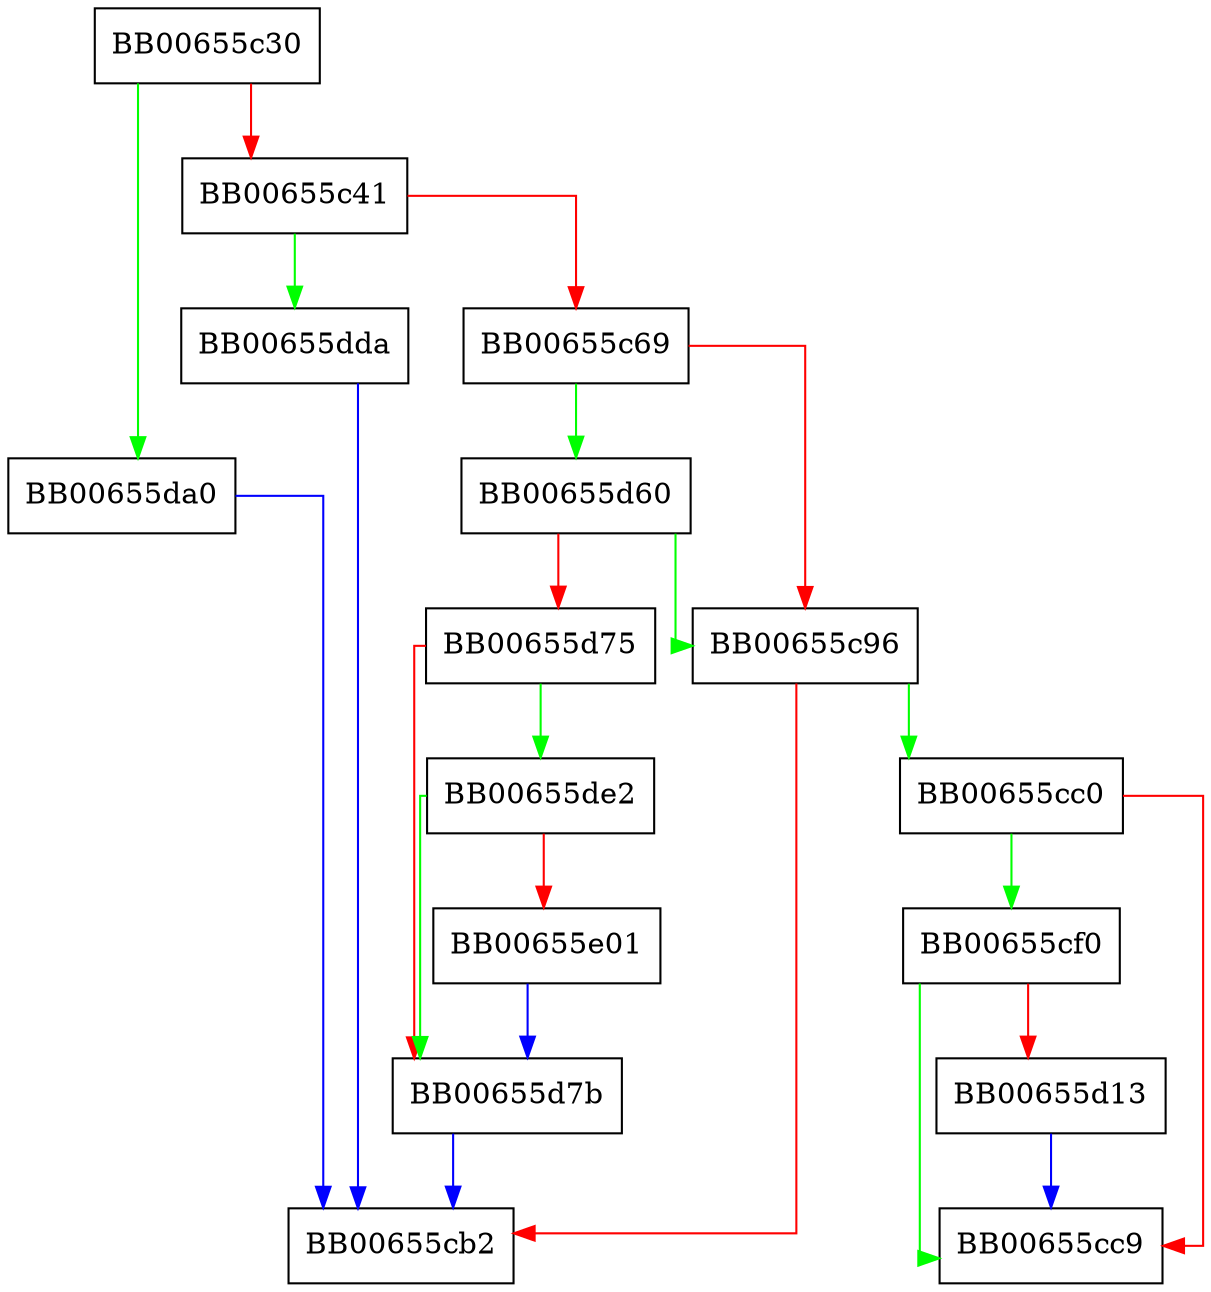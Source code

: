 digraph UI_add_info_string {
  node [shape="box"];
  graph [splines=ortho];
  BB00655c30 -> BB00655da0 [color="green"];
  BB00655c30 -> BB00655c41 [color="red"];
  BB00655c41 -> BB00655dda [color="green"];
  BB00655c41 -> BB00655c69 [color="red"];
  BB00655c69 -> BB00655d60 [color="green"];
  BB00655c69 -> BB00655c96 [color="red"];
  BB00655c96 -> BB00655cc0 [color="green"];
  BB00655c96 -> BB00655cb2 [color="red"];
  BB00655cc0 -> BB00655cf0 [color="green"];
  BB00655cc0 -> BB00655cc9 [color="red"];
  BB00655cf0 -> BB00655cc9 [color="green"];
  BB00655cf0 -> BB00655d13 [color="red"];
  BB00655d13 -> BB00655cc9 [color="blue"];
  BB00655d60 -> BB00655c96 [color="green"];
  BB00655d60 -> BB00655d75 [color="red"];
  BB00655d75 -> BB00655de2 [color="green"];
  BB00655d75 -> BB00655d7b [color="red"];
  BB00655d7b -> BB00655cb2 [color="blue"];
  BB00655da0 -> BB00655cb2 [color="blue"];
  BB00655dda -> BB00655cb2 [color="blue"];
  BB00655de2 -> BB00655d7b [color="green"];
  BB00655de2 -> BB00655e01 [color="red"];
  BB00655e01 -> BB00655d7b [color="blue"];
}